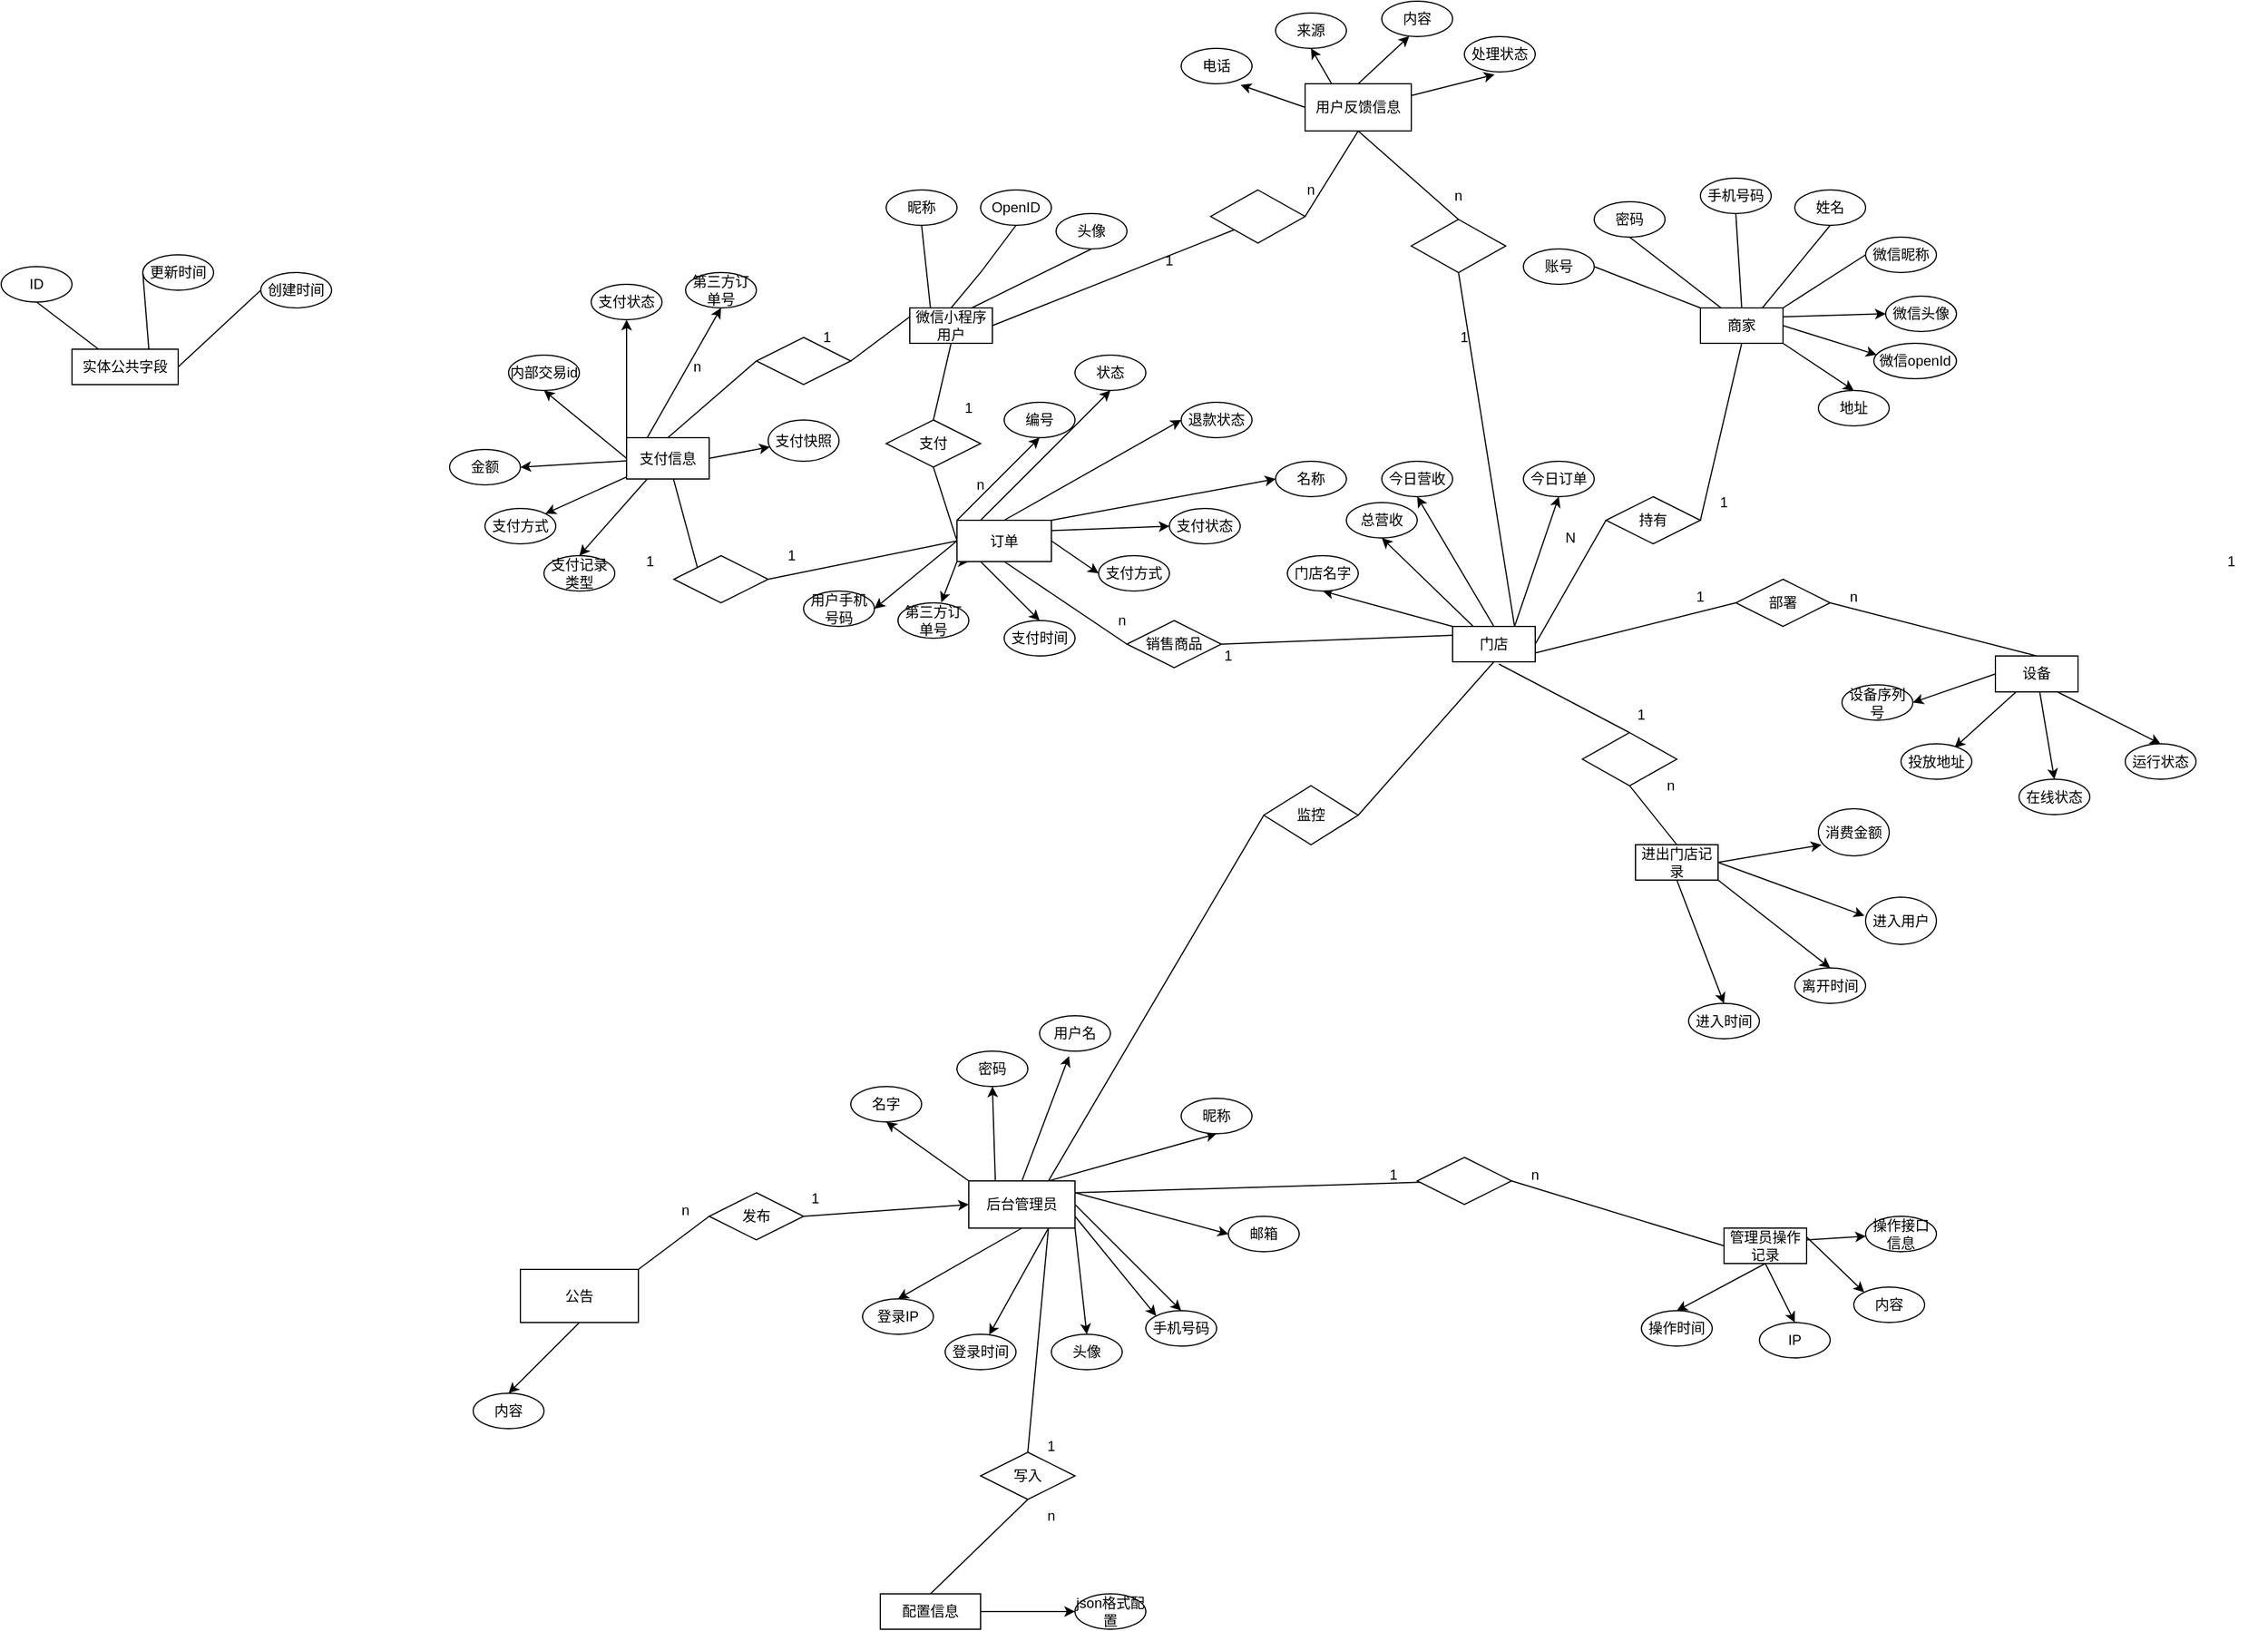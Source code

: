 <mxfile version="20.8.16" type="github">
  <diagram name="第 1 页" id="A3p9L7lCMfjLEqMclQ3G">
    <mxGraphModel dx="2670" dy="1988" grid="1" gridSize="10" guides="1" tooltips="1" connect="1" arrows="1" fold="1" page="1" pageScale="1" pageWidth="827" pageHeight="1169" math="0" shadow="0">
      <root>
        <mxCell id="0" />
        <mxCell id="1" parent="0" />
        <mxCell id="B8yuCN5iTN1aVtVMiVQH-1" value="微信小程序用户" style="rounded=0;whiteSpace=wrap;html=1;" parent="1" vertex="1">
          <mxGeometry y="130" width="70" height="30" as="geometry" />
        </mxCell>
        <mxCell id="B8yuCN5iTN1aVtVMiVQH-80" style="edgeStyle=none;rounded=0;orthogonalLoop=1;jettySize=auto;html=1;exitX=1;exitY=0.25;exitDx=0;exitDy=0;entryX=0;entryY=0.5;entryDx=0;entryDy=0;" parent="1" source="B8yuCN5iTN1aVtVMiVQH-3" target="B8yuCN5iTN1aVtVMiVQH-75" edge="1">
          <mxGeometry relative="1" as="geometry" />
        </mxCell>
        <mxCell id="B8yuCN5iTN1aVtVMiVQH-81" style="edgeStyle=none;rounded=0;orthogonalLoop=1;jettySize=auto;html=1;exitX=1;exitY=0.5;exitDx=0;exitDy=0;entryX=0.033;entryY=0.323;entryDx=0;entryDy=0;entryPerimeter=0;" parent="1" source="B8yuCN5iTN1aVtVMiVQH-3" target="B8yuCN5iTN1aVtVMiVQH-76" edge="1">
          <mxGeometry relative="1" as="geometry" />
        </mxCell>
        <mxCell id="B8yuCN5iTN1aVtVMiVQH-82" style="edgeStyle=none;rounded=0;orthogonalLoop=1;jettySize=auto;html=1;exitX=1;exitY=1;exitDx=0;exitDy=0;entryX=0.5;entryY=0;entryDx=0;entryDy=0;" parent="1" source="B8yuCN5iTN1aVtVMiVQH-3" target="B8yuCN5iTN1aVtVMiVQH-77" edge="1">
          <mxGeometry relative="1" as="geometry" />
        </mxCell>
        <mxCell id="B8yuCN5iTN1aVtVMiVQH-3" value="商家" style="rounded=0;whiteSpace=wrap;html=1;" parent="1" vertex="1">
          <mxGeometry x="670" y="130" width="70" height="30" as="geometry" />
        </mxCell>
        <mxCell id="B8yuCN5iTN1aVtVMiVQH-83" style="edgeStyle=none;rounded=0;orthogonalLoop=1;jettySize=auto;html=1;exitX=0;exitY=0;exitDx=0;exitDy=0;entryX=0.5;entryY=1;entryDx=0;entryDy=0;" parent="1" source="B8yuCN5iTN1aVtVMiVQH-4" target="B8yuCN5iTN1aVtVMiVQH-84" edge="1">
          <mxGeometry relative="1" as="geometry">
            <mxPoint x="370" y="370" as="targetPoint" />
          </mxGeometry>
        </mxCell>
        <mxCell id="B8yuCN5iTN1aVtVMiVQH-85" style="edgeStyle=none;rounded=0;orthogonalLoop=1;jettySize=auto;html=1;exitX=0.25;exitY=0;exitDx=0;exitDy=0;entryX=0.5;entryY=1;entryDx=0;entryDy=0;" parent="1" source="B8yuCN5iTN1aVtVMiVQH-4" target="B8yuCN5iTN1aVtVMiVQH-86" edge="1">
          <mxGeometry relative="1" as="geometry">
            <mxPoint x="430" y="340" as="targetPoint" />
          </mxGeometry>
        </mxCell>
        <mxCell id="B8yuCN5iTN1aVtVMiVQH-88" style="edgeStyle=none;rounded=0;orthogonalLoop=1;jettySize=auto;html=1;exitX=0.5;exitY=0;exitDx=0;exitDy=0;entryX=0.5;entryY=1;entryDx=0;entryDy=0;" parent="1" source="B8yuCN5iTN1aVtVMiVQH-4" target="B8yuCN5iTN1aVtVMiVQH-87" edge="1">
          <mxGeometry relative="1" as="geometry" />
        </mxCell>
        <mxCell id="B8yuCN5iTN1aVtVMiVQH-90" style="edgeStyle=none;rounded=0;orthogonalLoop=1;jettySize=auto;html=1;exitX=0.75;exitY=0;exitDx=0;exitDy=0;entryX=0.5;entryY=1;entryDx=0;entryDy=0;" parent="1" source="B8yuCN5iTN1aVtVMiVQH-4" target="B8yuCN5iTN1aVtVMiVQH-89" edge="1">
          <mxGeometry relative="1" as="geometry" />
        </mxCell>
        <mxCell id="B8yuCN5iTN1aVtVMiVQH-4" value="门店" style="rounded=0;whiteSpace=wrap;html=1;" parent="1" vertex="1">
          <mxGeometry x="460" y="400" width="70" height="30" as="geometry" />
        </mxCell>
        <mxCell id="B8yuCN5iTN1aVtVMiVQH-7" value="持有" style="rhombus;whiteSpace=wrap;html=1;" parent="1" vertex="1">
          <mxGeometry x="590" y="290" width="80" height="40" as="geometry" />
        </mxCell>
        <mxCell id="B8yuCN5iTN1aVtVMiVQH-20" value="" style="endArrow=none;html=1;rounded=0;entryX=0.5;entryY=1;entryDx=0;entryDy=0;exitX=1;exitY=0.5;exitDx=0;exitDy=0;" parent="1" source="B8yuCN5iTN1aVtVMiVQH-7" target="B8yuCN5iTN1aVtVMiVQH-3" edge="1">
          <mxGeometry width="50" height="50" relative="1" as="geometry">
            <mxPoint x="380" y="230" as="sourcePoint" />
            <mxPoint x="430" y="180" as="targetPoint" />
          </mxGeometry>
        </mxCell>
        <mxCell id="B8yuCN5iTN1aVtVMiVQH-21" value="" style="endArrow=none;html=1;rounded=0;entryX=0;entryY=0.5;entryDx=0;entryDy=0;exitX=1;exitY=0.5;exitDx=0;exitDy=0;" parent="1" source="B8yuCN5iTN1aVtVMiVQH-4" target="B8yuCN5iTN1aVtVMiVQH-7" edge="1">
          <mxGeometry width="50" height="50" relative="1" as="geometry">
            <mxPoint x="380" y="440" as="sourcePoint" />
            <mxPoint x="430" y="390" as="targetPoint" />
          </mxGeometry>
        </mxCell>
        <mxCell id="B8yuCN5iTN1aVtVMiVQH-22" value="1" style="text;html=1;strokeColor=none;fillColor=none;align=center;verticalAlign=middle;whiteSpace=wrap;rounded=0;" parent="1" vertex="1">
          <mxGeometry x="670" y="280" width="40" height="30" as="geometry" />
        </mxCell>
        <mxCell id="B8yuCN5iTN1aVtVMiVQH-23" value="N" style="text;html=1;strokeColor=none;fillColor=none;align=center;verticalAlign=middle;whiteSpace=wrap;rounded=0;" parent="1" vertex="1">
          <mxGeometry x="530" y="310" width="60" height="30" as="geometry" />
        </mxCell>
        <mxCell id="B8yuCN5iTN1aVtVMiVQH-257" style="edgeStyle=none;rounded=0;orthogonalLoop=1;jettySize=auto;html=1;exitX=0;exitY=0.5;exitDx=0;exitDy=0;entryX=1;entryY=0.5;entryDx=0;entryDy=0;" parent="1" source="B8yuCN5iTN1aVtVMiVQH-25" target="B8yuCN5iTN1aVtVMiVQH-254" edge="1">
          <mxGeometry relative="1" as="geometry" />
        </mxCell>
        <mxCell id="B8yuCN5iTN1aVtVMiVQH-258" style="edgeStyle=none;rounded=0;orthogonalLoop=1;jettySize=auto;html=1;exitX=0.25;exitY=1;exitDx=0;exitDy=0;entryX=0.756;entryY=0.111;entryDx=0;entryDy=0;entryPerimeter=0;" parent="1" source="B8yuCN5iTN1aVtVMiVQH-25" target="B8yuCN5iTN1aVtVMiVQH-255" edge="1">
          <mxGeometry relative="1" as="geometry" />
        </mxCell>
        <mxCell id="B8yuCN5iTN1aVtVMiVQH-259" style="edgeStyle=none;rounded=0;orthogonalLoop=1;jettySize=auto;html=1;entryX=0.5;entryY=0;entryDx=0;entryDy=0;" parent="1" source="B8yuCN5iTN1aVtVMiVQH-25" target="B8yuCN5iTN1aVtVMiVQH-256" edge="1">
          <mxGeometry relative="1" as="geometry" />
        </mxCell>
        <mxCell id="VAMhr6aVbt7RXQ_tJz3F-4" style="edgeStyle=none;rounded=0;orthogonalLoop=1;jettySize=auto;html=1;exitX=0.75;exitY=1;exitDx=0;exitDy=0;entryX=0.5;entryY=0;entryDx=0;entryDy=0;" edge="1" parent="1" source="B8yuCN5iTN1aVtVMiVQH-25" target="VAMhr6aVbt7RXQ_tJz3F-3">
          <mxGeometry relative="1" as="geometry" />
        </mxCell>
        <mxCell id="B8yuCN5iTN1aVtVMiVQH-25" value="设备" style="rounded=0;whiteSpace=wrap;html=1;" parent="1" vertex="1">
          <mxGeometry x="920" y="425" width="70" height="30.5" as="geometry" />
        </mxCell>
        <mxCell id="B8yuCN5iTN1aVtVMiVQH-27" value="部署" style="rhombus;whiteSpace=wrap;html=1;" parent="1" vertex="1">
          <mxGeometry x="700" y="360" width="80" height="40" as="geometry" />
        </mxCell>
        <mxCell id="B8yuCN5iTN1aVtVMiVQH-30" value="1" style="text;html=1;strokeColor=none;fillColor=none;align=center;verticalAlign=middle;whiteSpace=wrap;rounded=0;" parent="1" vertex="1">
          <mxGeometry x="1090" y="330" width="60" height="30" as="geometry" />
        </mxCell>
        <mxCell id="B8yuCN5iTN1aVtVMiVQH-32" value="ID" style="ellipse;whiteSpace=wrap;html=1;" parent="1" vertex="1">
          <mxGeometry x="-770" y="95" width="60" height="30" as="geometry" />
        </mxCell>
        <mxCell id="B8yuCN5iTN1aVtVMiVQH-33" style="edgeStyle=none;rounded=0;orthogonalLoop=1;jettySize=auto;html=1;entryX=0.5;entryY=1;entryDx=0;entryDy=0;" parent="1" source="B8yuCN5iTN1aVtVMiVQH-32" target="B8yuCN5iTN1aVtVMiVQH-32" edge="1">
          <mxGeometry relative="1" as="geometry" />
        </mxCell>
        <mxCell id="B8yuCN5iTN1aVtVMiVQH-34" value="" style="endArrow=none;html=1;rounded=0;exitX=0.5;exitY=1;exitDx=0;exitDy=0;entryX=0.25;entryY=0;entryDx=0;entryDy=0;" parent="1" source="B8yuCN5iTN1aVtVMiVQH-32" target="B8yuCN5iTN1aVtVMiVQH-78" edge="1">
          <mxGeometry width="50" height="50" relative="1" as="geometry">
            <mxPoint x="-20" y="185" as="sourcePoint" />
            <mxPoint x="30" y="135" as="targetPoint" />
          </mxGeometry>
        </mxCell>
        <mxCell id="B8yuCN5iTN1aVtVMiVQH-35" value="昵称" style="ellipse;whiteSpace=wrap;html=1;" parent="1" vertex="1">
          <mxGeometry x="-20" y="30" width="60" height="30" as="geometry" />
        </mxCell>
        <mxCell id="B8yuCN5iTN1aVtVMiVQH-36" value="" style="endArrow=none;html=1;rounded=0;exitX=0.25;exitY=0;exitDx=0;exitDy=0;" parent="1" source="B8yuCN5iTN1aVtVMiVQH-1" edge="1">
          <mxGeometry width="50" height="50" relative="1" as="geometry">
            <mxPoint x="-40" y="110" as="sourcePoint" />
            <mxPoint x="10" y="60" as="targetPoint" />
          </mxGeometry>
        </mxCell>
        <mxCell id="B8yuCN5iTN1aVtVMiVQH-37" value="OpenID" style="ellipse;whiteSpace=wrap;html=1;" parent="1" vertex="1">
          <mxGeometry x="60" y="30" width="60" height="30" as="geometry" />
        </mxCell>
        <mxCell id="B8yuCN5iTN1aVtVMiVQH-39" value="" style="endArrow=none;html=1;rounded=0;exitX=0.5;exitY=0;exitDx=0;exitDy=0;entryX=0.5;entryY=1;entryDx=0;entryDy=0;" parent="1" source="B8yuCN5iTN1aVtVMiVQH-1" target="B8yuCN5iTN1aVtVMiVQH-37" edge="1">
          <mxGeometry width="50" height="50" relative="1" as="geometry">
            <mxPoint x="37.5" y="150" as="sourcePoint" />
            <mxPoint x="30" y="80" as="targetPoint" />
            <Array as="points">
              <mxPoint x="60" y="100" />
            </Array>
          </mxGeometry>
        </mxCell>
        <mxCell id="B8yuCN5iTN1aVtVMiVQH-41" value="头像" style="ellipse;whiteSpace=wrap;html=1;" parent="1" vertex="1">
          <mxGeometry x="124" y="50" width="60" height="30" as="geometry" />
        </mxCell>
        <mxCell id="B8yuCN5iTN1aVtVMiVQH-42" value="" style="endArrow=none;html=1;rounded=0;exitX=0.75;exitY=0;exitDx=0;exitDy=0;entryX=0.5;entryY=1;entryDx=0;entryDy=0;" parent="1" source="B8yuCN5iTN1aVtVMiVQH-1" target="B8yuCN5iTN1aVtVMiVQH-41" edge="1">
          <mxGeometry width="50" height="50" relative="1" as="geometry">
            <mxPoint x="220" y="130" as="sourcePoint" />
            <mxPoint x="270" y="80" as="targetPoint" />
          </mxGeometry>
        </mxCell>
        <mxCell id="B8yuCN5iTN1aVtVMiVQH-45" value="创建时间" style="ellipse;whiteSpace=wrap;html=1;" parent="1" vertex="1">
          <mxGeometry x="-550" y="100" width="60" height="30" as="geometry" />
        </mxCell>
        <mxCell id="B8yuCN5iTN1aVtVMiVQH-46" value="" style="endArrow=none;html=1;rounded=0;exitX=1;exitY=0.5;exitDx=0;exitDy=0;entryX=0;entryY=0.5;entryDx=0;entryDy=0;" parent="1" source="B8yuCN5iTN1aVtVMiVQH-78" target="B8yuCN5iTN1aVtVMiVQH-45" edge="1">
          <mxGeometry width="50" height="50" relative="1" as="geometry">
            <mxPoint x="250" y="70" as="sourcePoint" />
            <mxPoint x="300" y="20" as="targetPoint" />
          </mxGeometry>
        </mxCell>
        <mxCell id="B8yuCN5iTN1aVtVMiVQH-48" value="更新时间" style="ellipse;whiteSpace=wrap;html=1;" parent="1" vertex="1">
          <mxGeometry x="-650" y="85" width="60" height="30" as="geometry" />
        </mxCell>
        <mxCell id="B8yuCN5iTN1aVtVMiVQH-49" value="" style="endArrow=none;html=1;rounded=0;exitX=0;exitY=0.5;exitDx=0;exitDy=0;entryX=0.75;entryY=1;entryDx=0;entryDy=0;" parent="1" source="B8yuCN5iTN1aVtVMiVQH-48" target="B8yuCN5iTN1aVtVMiVQH-78" edge="1">
          <mxGeometry width="50" height="50" relative="1" as="geometry">
            <mxPoint x="-230" y="215" as="sourcePoint" />
            <mxPoint x="-180" y="165" as="targetPoint" />
          </mxGeometry>
        </mxCell>
        <mxCell id="B8yuCN5iTN1aVtVMiVQH-61" value="账号" style="ellipse;whiteSpace=wrap;html=1;" parent="1" vertex="1">
          <mxGeometry x="520" y="80" width="60" height="30" as="geometry" />
        </mxCell>
        <mxCell id="B8yuCN5iTN1aVtVMiVQH-63" value="" style="endArrow=none;html=1;rounded=0;exitX=1;exitY=0.5;exitDx=0;exitDy=0;entryX=0;entryY=0;entryDx=0;entryDy=0;" parent="1" source="B8yuCN5iTN1aVtVMiVQH-61" target="B8yuCN5iTN1aVtVMiVQH-3" edge="1">
          <mxGeometry width="50" height="50" relative="1" as="geometry">
            <mxPoint x="600" y="100" as="sourcePoint" />
            <mxPoint x="650" y="50" as="targetPoint" />
          </mxGeometry>
        </mxCell>
        <mxCell id="B8yuCN5iTN1aVtVMiVQH-64" value="密码" style="ellipse;whiteSpace=wrap;html=1;" parent="1" vertex="1">
          <mxGeometry x="580" y="40" width="60" height="30" as="geometry" />
        </mxCell>
        <mxCell id="B8yuCN5iTN1aVtVMiVQH-65" value="" style="endArrow=none;html=1;rounded=0;entryX=0.25;entryY=0;entryDx=0;entryDy=0;exitX=0.5;exitY=1;exitDx=0;exitDy=0;" parent="1" source="B8yuCN5iTN1aVtVMiVQH-64" target="B8yuCN5iTN1aVtVMiVQH-3" edge="1">
          <mxGeometry width="50" height="50" relative="1" as="geometry">
            <mxPoint x="630" y="80" as="sourcePoint" />
            <mxPoint x="680" y="20" as="targetPoint" />
          </mxGeometry>
        </mxCell>
        <mxCell id="B8yuCN5iTN1aVtVMiVQH-70" value="手机号码" style="ellipse;whiteSpace=wrap;html=1;" parent="1" vertex="1">
          <mxGeometry x="670" y="20" width="60" height="30" as="geometry" />
        </mxCell>
        <mxCell id="B8yuCN5iTN1aVtVMiVQH-71" value="" style="endArrow=none;html=1;rounded=0;exitX=0.5;exitY=0;exitDx=0;exitDy=0;entryX=0.5;entryY=1;entryDx=0;entryDy=0;" parent="1" source="B8yuCN5iTN1aVtVMiVQH-3" target="B8yuCN5iTN1aVtVMiVQH-70" edge="1">
          <mxGeometry width="50" height="50" relative="1" as="geometry">
            <mxPoint x="650" y="100" as="sourcePoint" />
            <mxPoint x="680" y="60" as="targetPoint" />
          </mxGeometry>
        </mxCell>
        <mxCell id="B8yuCN5iTN1aVtVMiVQH-72" value="姓名" style="ellipse;whiteSpace=wrap;html=1;" parent="1" vertex="1">
          <mxGeometry x="750" y="30" width="60" height="30" as="geometry" />
        </mxCell>
        <mxCell id="B8yuCN5iTN1aVtVMiVQH-73" value="" style="endArrow=none;html=1;rounded=0;exitX=0.75;exitY=0;exitDx=0;exitDy=0;entryX=0.5;entryY=1;entryDx=0;entryDy=0;" parent="1" source="B8yuCN5iTN1aVtVMiVQH-3" target="B8yuCN5iTN1aVtVMiVQH-72" edge="1">
          <mxGeometry width="50" height="50" relative="1" as="geometry">
            <mxPoint x="760" y="140" as="sourcePoint" />
            <mxPoint x="810" y="90" as="targetPoint" />
          </mxGeometry>
        </mxCell>
        <mxCell id="B8yuCN5iTN1aVtVMiVQH-74" value="微信昵称" style="ellipse;whiteSpace=wrap;html=1;" parent="1" vertex="1">
          <mxGeometry x="810" y="70" width="60" height="30" as="geometry" />
        </mxCell>
        <mxCell id="B8yuCN5iTN1aVtVMiVQH-75" value="微信头像" style="ellipse;whiteSpace=wrap;html=1;" parent="1" vertex="1">
          <mxGeometry x="827" y="120" width="60" height="30" as="geometry" />
        </mxCell>
        <mxCell id="B8yuCN5iTN1aVtVMiVQH-76" value="微信openId" style="ellipse;whiteSpace=wrap;html=1;" parent="1" vertex="1">
          <mxGeometry x="817" y="160" width="70" height="30" as="geometry" />
        </mxCell>
        <mxCell id="B8yuCN5iTN1aVtVMiVQH-77" value="地址" style="ellipse;whiteSpace=wrap;html=1;" parent="1" vertex="1">
          <mxGeometry x="770" y="200" width="60" height="30" as="geometry" />
        </mxCell>
        <mxCell id="B8yuCN5iTN1aVtVMiVQH-78" value="实体公共字段" style="rounded=0;whiteSpace=wrap;html=1;" parent="1" vertex="1">
          <mxGeometry x="-710" y="165" width="90" height="30" as="geometry" />
        </mxCell>
        <mxCell id="B8yuCN5iTN1aVtVMiVQH-79" value="" style="endArrow=none;html=1;rounded=0;exitX=1;exitY=0;exitDx=0;exitDy=0;entryX=0;entryY=0.5;entryDx=0;entryDy=0;" parent="1" source="B8yuCN5iTN1aVtVMiVQH-3" target="B8yuCN5iTN1aVtVMiVQH-74" edge="1">
          <mxGeometry width="50" height="50" relative="1" as="geometry">
            <mxPoint x="760" y="160" as="sourcePoint" />
            <mxPoint x="810" y="110" as="targetPoint" />
          </mxGeometry>
        </mxCell>
        <mxCell id="B8yuCN5iTN1aVtVMiVQH-84" value="门店名字" style="ellipse;whiteSpace=wrap;html=1;" parent="1" vertex="1">
          <mxGeometry x="320" y="340" width="60" height="30" as="geometry" />
        </mxCell>
        <mxCell id="B8yuCN5iTN1aVtVMiVQH-86" value="总营收" style="ellipse;whiteSpace=wrap;html=1;" parent="1" vertex="1">
          <mxGeometry x="370" y="295" width="60" height="30" as="geometry" />
        </mxCell>
        <mxCell id="B8yuCN5iTN1aVtVMiVQH-87" value="今日营收" style="ellipse;whiteSpace=wrap;html=1;" parent="1" vertex="1">
          <mxGeometry x="400" y="260" width="60" height="30" as="geometry" />
        </mxCell>
        <mxCell id="B8yuCN5iTN1aVtVMiVQH-89" value="今日订单" style="ellipse;whiteSpace=wrap;html=1;" parent="1" vertex="1">
          <mxGeometry x="520" y="260" width="60" height="30" as="geometry" />
        </mxCell>
        <mxCell id="B8yuCN5iTN1aVtVMiVQH-105" style="edgeStyle=none;rounded=0;orthogonalLoop=1;jettySize=auto;html=1;exitX=0.25;exitY=0;exitDx=0;exitDy=0;entryX=0.5;entryY=1;entryDx=0;entryDy=0;" parent="1" source="B8yuCN5iTN1aVtVMiVQH-100" target="B8yuCN5iTN1aVtVMiVQH-104" edge="1">
          <mxGeometry relative="1" as="geometry" />
        </mxCell>
        <mxCell id="B8yuCN5iTN1aVtVMiVQH-106" style="edgeStyle=none;rounded=0;orthogonalLoop=1;jettySize=auto;html=1;exitX=0.5;exitY=0;exitDx=0;exitDy=0;entryX=0.416;entryY=1.141;entryDx=0;entryDy=0;entryPerimeter=0;" parent="1" source="B8yuCN5iTN1aVtVMiVQH-100" target="B8yuCN5iTN1aVtVMiVQH-101" edge="1">
          <mxGeometry relative="1" as="geometry" />
        </mxCell>
        <mxCell id="B8yuCN5iTN1aVtVMiVQH-107" style="edgeStyle=none;rounded=0;orthogonalLoop=1;jettySize=auto;html=1;exitX=0.75;exitY=0;exitDx=0;exitDy=0;entryX=0.5;entryY=1;entryDx=0;entryDy=0;" parent="1" source="B8yuCN5iTN1aVtVMiVQH-100" target="B8yuCN5iTN1aVtVMiVQH-102" edge="1">
          <mxGeometry relative="1" as="geometry" />
        </mxCell>
        <mxCell id="B8yuCN5iTN1aVtVMiVQH-109" style="edgeStyle=none;rounded=0;orthogonalLoop=1;jettySize=auto;html=1;exitX=1;exitY=0.25;exitDx=0;exitDy=0;entryX=0;entryY=0.5;entryDx=0;entryDy=0;" parent="1" source="B8yuCN5iTN1aVtVMiVQH-100" target="B8yuCN5iTN1aVtVMiVQH-108" edge="1">
          <mxGeometry relative="1" as="geometry" />
        </mxCell>
        <mxCell id="B8yuCN5iTN1aVtVMiVQH-115" style="edgeStyle=none;rounded=0;orthogonalLoop=1;jettySize=auto;html=1;exitX=1;exitY=0.5;exitDx=0;exitDy=0;entryX=0.5;entryY=0;entryDx=0;entryDy=0;" parent="1" source="B8yuCN5iTN1aVtVMiVQH-100" target="B8yuCN5iTN1aVtVMiVQH-110" edge="1">
          <mxGeometry relative="1" as="geometry" />
        </mxCell>
        <mxCell id="B8yuCN5iTN1aVtVMiVQH-116" style="edgeStyle=none;rounded=0;orthogonalLoop=1;jettySize=auto;html=1;exitX=1;exitY=0.75;exitDx=0;exitDy=0;entryX=0;entryY=0;entryDx=0;entryDy=0;" parent="1" source="B8yuCN5iTN1aVtVMiVQH-100" target="B8yuCN5iTN1aVtVMiVQH-110" edge="1">
          <mxGeometry relative="1" as="geometry" />
        </mxCell>
        <mxCell id="B8yuCN5iTN1aVtVMiVQH-117" style="edgeStyle=none;rounded=0;orthogonalLoop=1;jettySize=auto;html=1;exitX=1;exitY=1;exitDx=0;exitDy=0;entryX=0.5;entryY=0;entryDx=0;entryDy=0;" parent="1" source="B8yuCN5iTN1aVtVMiVQH-100" target="B8yuCN5iTN1aVtVMiVQH-112" edge="1">
          <mxGeometry relative="1" as="geometry" />
        </mxCell>
        <mxCell id="B8yuCN5iTN1aVtVMiVQH-118" style="edgeStyle=none;rounded=0;orthogonalLoop=1;jettySize=auto;html=1;exitX=0.75;exitY=1;exitDx=0;exitDy=0;entryX=0.621;entryY=0.014;entryDx=0;entryDy=0;entryPerimeter=0;" parent="1" source="B8yuCN5iTN1aVtVMiVQH-100" target="B8yuCN5iTN1aVtVMiVQH-113" edge="1">
          <mxGeometry relative="1" as="geometry" />
        </mxCell>
        <mxCell id="B8yuCN5iTN1aVtVMiVQH-119" style="edgeStyle=none;rounded=0;orthogonalLoop=1;jettySize=auto;html=1;exitX=0.5;exitY=1;exitDx=0;exitDy=0;entryX=0.5;entryY=0;entryDx=0;entryDy=0;" parent="1" source="B8yuCN5iTN1aVtVMiVQH-100" target="B8yuCN5iTN1aVtVMiVQH-114" edge="1">
          <mxGeometry relative="1" as="geometry" />
        </mxCell>
        <mxCell id="B8yuCN5iTN1aVtVMiVQH-122" style="edgeStyle=none;rounded=0;orthogonalLoop=1;jettySize=auto;html=1;exitX=0;exitY=0;exitDx=0;exitDy=0;entryX=0.5;entryY=1;entryDx=0;entryDy=0;" parent="1" source="B8yuCN5iTN1aVtVMiVQH-100" target="B8yuCN5iTN1aVtVMiVQH-121" edge="1">
          <mxGeometry relative="1" as="geometry" />
        </mxCell>
        <mxCell id="B8yuCN5iTN1aVtVMiVQH-100" value="后台管理员" style="rounded=0;whiteSpace=wrap;html=1;" parent="1" vertex="1">
          <mxGeometry x="50" y="870" width="90" height="40" as="geometry" />
        </mxCell>
        <mxCell id="B8yuCN5iTN1aVtVMiVQH-101" value="用户名" style="ellipse;whiteSpace=wrap;html=1;" parent="1" vertex="1">
          <mxGeometry x="110" y="730" width="60" height="30" as="geometry" />
        </mxCell>
        <mxCell id="B8yuCN5iTN1aVtVMiVQH-102" value="昵称" style="ellipse;whiteSpace=wrap;html=1;" parent="1" vertex="1">
          <mxGeometry x="230" y="800" width="60" height="30" as="geometry" />
        </mxCell>
        <mxCell id="B8yuCN5iTN1aVtVMiVQH-104" value="密码" style="ellipse;whiteSpace=wrap;html=1;" parent="1" vertex="1">
          <mxGeometry x="40" y="760" width="60" height="30" as="geometry" />
        </mxCell>
        <mxCell id="B8yuCN5iTN1aVtVMiVQH-108" value="邮箱" style="ellipse;whiteSpace=wrap;html=1;" parent="1" vertex="1">
          <mxGeometry x="270" y="900" width="60" height="30" as="geometry" />
        </mxCell>
        <mxCell id="B8yuCN5iTN1aVtVMiVQH-110" value="手机号码" style="ellipse;whiteSpace=wrap;html=1;" parent="1" vertex="1">
          <mxGeometry x="200" y="980" width="60" height="30" as="geometry" />
        </mxCell>
        <mxCell id="B8yuCN5iTN1aVtVMiVQH-112" value="头像" style="ellipse;whiteSpace=wrap;html=1;" parent="1" vertex="1">
          <mxGeometry x="120" y="1000" width="60" height="30" as="geometry" />
        </mxCell>
        <mxCell id="B8yuCN5iTN1aVtVMiVQH-113" value="登录时间" style="ellipse;whiteSpace=wrap;html=1;" parent="1" vertex="1">
          <mxGeometry x="30" y="1000" width="60" height="30" as="geometry" />
        </mxCell>
        <mxCell id="B8yuCN5iTN1aVtVMiVQH-114" value="登录IP" style="ellipse;whiteSpace=wrap;html=1;" parent="1" vertex="1">
          <mxGeometry x="-40" y="970" width="60" height="30" as="geometry" />
        </mxCell>
        <mxCell id="B8yuCN5iTN1aVtVMiVQH-121" value="名字" style="ellipse;whiteSpace=wrap;html=1;" parent="1" vertex="1">
          <mxGeometry x="-50" y="790" width="60" height="30" as="geometry" />
        </mxCell>
        <mxCell id="B8yuCN5iTN1aVtVMiVQH-148" style="edgeStyle=none;rounded=0;orthogonalLoop=1;jettySize=auto;html=1;exitX=0;exitY=0;exitDx=0;exitDy=0;entryX=0.5;entryY=1;entryDx=0;entryDy=0;" parent="1" source="B8yuCN5iTN1aVtVMiVQH-123" target="B8yuCN5iTN1aVtVMiVQH-139" edge="1">
          <mxGeometry relative="1" as="geometry" />
        </mxCell>
        <mxCell id="B8yuCN5iTN1aVtVMiVQH-149" style="edgeStyle=none;rounded=0;orthogonalLoop=1;jettySize=auto;html=1;exitX=0.25;exitY=0;exitDx=0;exitDy=0;entryX=0.5;entryY=1;entryDx=0;entryDy=0;" parent="1" source="B8yuCN5iTN1aVtVMiVQH-123" target="B8yuCN5iTN1aVtVMiVQH-140" edge="1">
          <mxGeometry relative="1" as="geometry" />
        </mxCell>
        <mxCell id="B8yuCN5iTN1aVtVMiVQH-150" style="edgeStyle=none;rounded=0;orthogonalLoop=1;jettySize=auto;html=1;exitX=0.5;exitY=0;exitDx=0;exitDy=0;entryX=0;entryY=0.5;entryDx=0;entryDy=0;" parent="1" source="B8yuCN5iTN1aVtVMiVQH-123" target="B8yuCN5iTN1aVtVMiVQH-141" edge="1">
          <mxGeometry relative="1" as="geometry" />
        </mxCell>
        <mxCell id="B8yuCN5iTN1aVtVMiVQH-151" style="edgeStyle=none;rounded=0;orthogonalLoop=1;jettySize=auto;html=1;exitX=1;exitY=0;exitDx=0;exitDy=0;entryX=0;entryY=0.5;entryDx=0;entryDy=0;" parent="1" source="B8yuCN5iTN1aVtVMiVQH-123" target="B8yuCN5iTN1aVtVMiVQH-142" edge="1">
          <mxGeometry relative="1" as="geometry" />
        </mxCell>
        <mxCell id="B8yuCN5iTN1aVtVMiVQH-152" style="edgeStyle=none;rounded=0;orthogonalLoop=1;jettySize=auto;html=1;exitX=1;exitY=0.25;exitDx=0;exitDy=0;entryX=0;entryY=0.5;entryDx=0;entryDy=0;" parent="1" source="B8yuCN5iTN1aVtVMiVQH-123" target="B8yuCN5iTN1aVtVMiVQH-143" edge="1">
          <mxGeometry relative="1" as="geometry" />
        </mxCell>
        <mxCell id="B8yuCN5iTN1aVtVMiVQH-153" style="edgeStyle=none;rounded=0;orthogonalLoop=1;jettySize=auto;html=1;exitX=1;exitY=0.5;exitDx=0;exitDy=0;entryX=0;entryY=0.5;entryDx=0;entryDy=0;" parent="1" source="B8yuCN5iTN1aVtVMiVQH-123" target="B8yuCN5iTN1aVtVMiVQH-144" edge="1">
          <mxGeometry relative="1" as="geometry" />
        </mxCell>
        <mxCell id="B8yuCN5iTN1aVtVMiVQH-154" style="edgeStyle=none;rounded=0;orthogonalLoop=1;jettySize=auto;html=1;exitX=0.25;exitY=1;exitDx=0;exitDy=0;entryX=0.5;entryY=0;entryDx=0;entryDy=0;" parent="1" source="B8yuCN5iTN1aVtVMiVQH-123" target="B8yuCN5iTN1aVtVMiVQH-145" edge="1">
          <mxGeometry relative="1" as="geometry" />
        </mxCell>
        <mxCell id="B8yuCN5iTN1aVtVMiVQH-155" style="edgeStyle=none;rounded=0;orthogonalLoop=1;jettySize=auto;html=1;exitX=0;exitY=1;exitDx=0;exitDy=0;" parent="1" source="B8yuCN5iTN1aVtVMiVQH-123" edge="1">
          <mxGeometry relative="1" as="geometry">
            <mxPoint x="49.897" y="345" as="targetPoint" />
          </mxGeometry>
        </mxCell>
        <mxCell id="B8yuCN5iTN1aVtVMiVQH-156" style="edgeStyle=none;rounded=0;orthogonalLoop=1;jettySize=auto;html=1;exitX=0;exitY=0.5;exitDx=0;exitDy=0;entryX=1;entryY=0.5;entryDx=0;entryDy=0;" parent="1" source="B8yuCN5iTN1aVtVMiVQH-123" target="B8yuCN5iTN1aVtVMiVQH-147" edge="1">
          <mxGeometry relative="1" as="geometry" />
        </mxCell>
        <mxCell id="B8yuCN5iTN1aVtVMiVQH-157" style="edgeStyle=none;rounded=0;orthogonalLoop=1;jettySize=auto;html=1;exitX=0;exitY=1;exitDx=0;exitDy=0;entryX=0.612;entryY=-0.013;entryDx=0;entryDy=0;entryPerimeter=0;" parent="1" source="B8yuCN5iTN1aVtVMiVQH-123" target="B8yuCN5iTN1aVtVMiVQH-146" edge="1">
          <mxGeometry relative="1" as="geometry" />
        </mxCell>
        <mxCell id="B8yuCN5iTN1aVtVMiVQH-123" value="订单" style="rounded=0;whiteSpace=wrap;html=1;" parent="1" vertex="1">
          <mxGeometry x="40" y="310" width="80" height="35" as="geometry" />
        </mxCell>
        <mxCell id="B8yuCN5iTN1aVtVMiVQH-124" value="支付" style="rhombus;whiteSpace=wrap;html=1;" parent="1" vertex="1">
          <mxGeometry x="-20" y="225" width="80" height="40" as="geometry" />
        </mxCell>
        <mxCell id="B8yuCN5iTN1aVtVMiVQH-125" value="" style="endArrow=none;html=1;rounded=0;entryX=0.5;entryY=1;entryDx=0;entryDy=0;exitX=0.5;exitY=0;exitDx=0;exitDy=0;" parent="1" source="B8yuCN5iTN1aVtVMiVQH-124" target="B8yuCN5iTN1aVtVMiVQH-1" edge="1">
          <mxGeometry width="50" height="50" relative="1" as="geometry">
            <mxPoint x="-20" y="220" as="sourcePoint" />
            <mxPoint x="30" y="170" as="targetPoint" />
          </mxGeometry>
        </mxCell>
        <mxCell id="B8yuCN5iTN1aVtVMiVQH-126" value="" style="endArrow=none;html=1;rounded=0;exitX=0.5;exitY=1;exitDx=0;exitDy=0;entryX=0;entryY=0.5;entryDx=0;entryDy=0;" parent="1" source="B8yuCN5iTN1aVtVMiVQH-124" target="B8yuCN5iTN1aVtVMiVQH-123" edge="1">
          <mxGeometry width="50" height="50" relative="1" as="geometry">
            <mxPoint x="140" y="280" as="sourcePoint" />
            <mxPoint x="190" y="230" as="targetPoint" />
          </mxGeometry>
        </mxCell>
        <mxCell id="B8yuCN5iTN1aVtVMiVQH-127" value="1" style="text;html=1;strokeColor=none;fillColor=none;align=center;verticalAlign=middle;whiteSpace=wrap;rounded=0;" parent="1" vertex="1">
          <mxGeometry x="20" y="200" width="60" height="30" as="geometry" />
        </mxCell>
        <mxCell id="B8yuCN5iTN1aVtVMiVQH-128" value="n" style="text;html=1;strokeColor=none;fillColor=none;align=center;verticalAlign=middle;whiteSpace=wrap;rounded=0;" parent="1" vertex="1">
          <mxGeometry x="30" y="265" width="60" height="30" as="geometry" />
        </mxCell>
        <mxCell id="B8yuCN5iTN1aVtVMiVQH-134" value="销售商品" style="rhombus;whiteSpace=wrap;html=1;" parent="1" vertex="1">
          <mxGeometry x="184" y="395" width="80" height="40" as="geometry" />
        </mxCell>
        <mxCell id="B8yuCN5iTN1aVtVMiVQH-135" value="" style="endArrow=none;html=1;rounded=0;entryX=0.5;entryY=1;entryDx=0;entryDy=0;exitX=0;exitY=0.5;exitDx=0;exitDy=0;" parent="1" source="B8yuCN5iTN1aVtVMiVQH-134" target="B8yuCN5iTN1aVtVMiVQH-123" edge="1">
          <mxGeometry width="50" height="50" relative="1" as="geometry">
            <mxPoint x="390" y="330" as="sourcePoint" />
            <mxPoint x="440" y="280" as="targetPoint" />
          </mxGeometry>
        </mxCell>
        <mxCell id="B8yuCN5iTN1aVtVMiVQH-136" value="" style="endArrow=none;html=1;rounded=0;entryX=1;entryY=0.5;entryDx=0;entryDy=0;exitX=0;exitY=0.25;exitDx=0;exitDy=0;" parent="1" source="B8yuCN5iTN1aVtVMiVQH-4" target="B8yuCN5iTN1aVtVMiVQH-134" edge="1">
          <mxGeometry width="50" height="50" relative="1" as="geometry">
            <mxPoint x="194" y="425" as="sourcePoint" />
            <mxPoint x="100.0" y="355" as="targetPoint" />
          </mxGeometry>
        </mxCell>
        <mxCell id="B8yuCN5iTN1aVtVMiVQH-137" value="1" style="text;html=1;strokeColor=none;fillColor=none;align=center;verticalAlign=middle;whiteSpace=wrap;rounded=0;" parent="1" vertex="1">
          <mxGeometry x="240" y="410" width="60" height="30" as="geometry" />
        </mxCell>
        <mxCell id="B8yuCN5iTN1aVtVMiVQH-138" value="n" style="text;html=1;strokeColor=none;fillColor=none;align=center;verticalAlign=middle;whiteSpace=wrap;rounded=0;" parent="1" vertex="1">
          <mxGeometry x="150" y="380" width="60" height="30" as="geometry" />
        </mxCell>
        <mxCell id="B8yuCN5iTN1aVtVMiVQH-139" value="编号" style="ellipse;whiteSpace=wrap;html=1;" parent="1" vertex="1">
          <mxGeometry x="80" y="210" width="60" height="30" as="geometry" />
        </mxCell>
        <mxCell id="B8yuCN5iTN1aVtVMiVQH-140" value="状态" style="ellipse;whiteSpace=wrap;html=1;" parent="1" vertex="1">
          <mxGeometry x="140" y="170" width="60" height="30" as="geometry" />
        </mxCell>
        <mxCell id="B8yuCN5iTN1aVtVMiVQH-141" value="退款状态" style="ellipse;whiteSpace=wrap;html=1;" parent="1" vertex="1">
          <mxGeometry x="230" y="210" width="60" height="30" as="geometry" />
        </mxCell>
        <mxCell id="B8yuCN5iTN1aVtVMiVQH-142" value="名称" style="ellipse;whiteSpace=wrap;html=1;" parent="1" vertex="1">
          <mxGeometry x="310" y="260" width="60" height="30" as="geometry" />
        </mxCell>
        <mxCell id="B8yuCN5iTN1aVtVMiVQH-143" value="支付状态" style="ellipse;whiteSpace=wrap;html=1;" parent="1" vertex="1">
          <mxGeometry x="220" y="300" width="60" height="30" as="geometry" />
        </mxCell>
        <mxCell id="B8yuCN5iTN1aVtVMiVQH-144" value="支付方式" style="ellipse;whiteSpace=wrap;html=1;" parent="1" vertex="1">
          <mxGeometry x="160" y="340" width="60" height="30" as="geometry" />
        </mxCell>
        <mxCell id="B8yuCN5iTN1aVtVMiVQH-145" value="支付时间" style="ellipse;whiteSpace=wrap;html=1;" parent="1" vertex="1">
          <mxGeometry x="80" y="395" width="60" height="30" as="geometry" />
        </mxCell>
        <mxCell id="B8yuCN5iTN1aVtVMiVQH-146" value="第三方订单号" style="ellipse;whiteSpace=wrap;html=1;" parent="1" vertex="1">
          <mxGeometry x="-10" y="380" width="60" height="30" as="geometry" />
        </mxCell>
        <mxCell id="B8yuCN5iTN1aVtVMiVQH-147" value="用户手机号码" style="ellipse;whiteSpace=wrap;html=1;" parent="1" vertex="1">
          <mxGeometry x="-90" y="370" width="60" height="30" as="geometry" />
        </mxCell>
        <mxCell id="B8yuCN5iTN1aVtVMiVQH-164" style="edgeStyle=none;rounded=0;orthogonalLoop=1;jettySize=auto;html=1;exitX=1;exitY=0.5;exitDx=0;exitDy=0;entryX=-0.017;entryY=0.394;entryDx=0;entryDy=0;entryPerimeter=0;" parent="1" source="B8yuCN5iTN1aVtVMiVQH-159" target="B8yuCN5iTN1aVtVMiVQH-163" edge="1">
          <mxGeometry relative="1" as="geometry" />
        </mxCell>
        <mxCell id="B8yuCN5iTN1aVtVMiVQH-165" style="edgeStyle=none;rounded=0;orthogonalLoop=1;jettySize=auto;html=1;exitX=1;exitY=1;exitDx=0;exitDy=0;entryX=0.5;entryY=0;entryDx=0;entryDy=0;" parent="1" source="B8yuCN5iTN1aVtVMiVQH-159" target="B8yuCN5iTN1aVtVMiVQH-162" edge="1">
          <mxGeometry relative="1" as="geometry" />
        </mxCell>
        <mxCell id="B8yuCN5iTN1aVtVMiVQH-166" style="edgeStyle=none;rounded=0;orthogonalLoop=1;jettySize=auto;html=1;exitX=0.5;exitY=1;exitDx=0;exitDy=0;entryX=0.5;entryY=0;entryDx=0;entryDy=0;" parent="1" source="B8yuCN5iTN1aVtVMiVQH-159" target="B8yuCN5iTN1aVtVMiVQH-160" edge="1">
          <mxGeometry relative="1" as="geometry" />
        </mxCell>
        <mxCell id="B8yuCN5iTN1aVtVMiVQH-168" style="edgeStyle=none;rounded=0;orthogonalLoop=1;jettySize=auto;html=1;exitX=1;exitY=0.5;exitDx=0;exitDy=0;entryX=0.043;entryY=0.766;entryDx=0;entryDy=0;entryPerimeter=0;" parent="1" source="B8yuCN5iTN1aVtVMiVQH-159" target="B8yuCN5iTN1aVtVMiVQH-167" edge="1">
          <mxGeometry relative="1" as="geometry" />
        </mxCell>
        <mxCell id="B8yuCN5iTN1aVtVMiVQH-159" value="进出门店记录" style="rounded=0;whiteSpace=wrap;html=1;" parent="1" vertex="1">
          <mxGeometry x="615" y="585" width="70" height="30" as="geometry" />
        </mxCell>
        <mxCell id="B8yuCN5iTN1aVtVMiVQH-160" value="进入时间" style="ellipse;whiteSpace=wrap;html=1;" parent="1" vertex="1">
          <mxGeometry x="660" y="719.5" width="60" height="30" as="geometry" />
        </mxCell>
        <mxCell id="B8yuCN5iTN1aVtVMiVQH-162" value="离开时间" style="ellipse;whiteSpace=wrap;html=1;" parent="1" vertex="1">
          <mxGeometry x="750" y="689.5" width="60" height="30" as="geometry" />
        </mxCell>
        <mxCell id="B8yuCN5iTN1aVtVMiVQH-163" value="进入用户" style="ellipse;whiteSpace=wrap;html=1;" parent="1" vertex="1">
          <mxGeometry x="810" y="629.5" width="60" height="40" as="geometry" />
        </mxCell>
        <mxCell id="B8yuCN5iTN1aVtVMiVQH-167" value="消费金额" style="ellipse;whiteSpace=wrap;html=1;" parent="1" vertex="1">
          <mxGeometry x="770" y="554.5" width="60" height="40" as="geometry" />
        </mxCell>
        <mxCell id="B8yuCN5iTN1aVtVMiVQH-178" style="edgeStyle=none;rounded=0;orthogonalLoop=1;jettySize=auto;html=1;" parent="1" target="B8yuCN5iTN1aVtVMiVQH-172" edge="1">
          <mxGeometry relative="1" as="geometry">
            <mxPoint x="760" y="920" as="sourcePoint" />
          </mxGeometry>
        </mxCell>
        <mxCell id="B8yuCN5iTN1aVtVMiVQH-179" style="edgeStyle=none;rounded=0;orthogonalLoop=1;jettySize=auto;html=1;exitX=1;exitY=0.25;exitDx=0;exitDy=0;entryX=0;entryY=0;entryDx=0;entryDy=0;" parent="1" source="B8yuCN5iTN1aVtVMiVQH-169" target="B8yuCN5iTN1aVtVMiVQH-173" edge="1">
          <mxGeometry relative="1" as="geometry" />
        </mxCell>
        <mxCell id="B8yuCN5iTN1aVtVMiVQH-180" style="edgeStyle=none;rounded=0;orthogonalLoop=1;jettySize=auto;html=1;entryX=0.5;entryY=0;entryDx=0;entryDy=0;" parent="1" target="B8yuCN5iTN1aVtVMiVQH-175" edge="1">
          <mxGeometry relative="1" as="geometry">
            <mxPoint x="725" y="940" as="sourcePoint" />
          </mxGeometry>
        </mxCell>
        <mxCell id="B8yuCN5iTN1aVtVMiVQH-181" style="edgeStyle=none;rounded=0;orthogonalLoop=1;jettySize=auto;html=1;exitX=0.5;exitY=1;exitDx=0;exitDy=0;entryX=0.5;entryY=0;entryDx=0;entryDy=0;" parent="1" source="B8yuCN5iTN1aVtVMiVQH-169" target="B8yuCN5iTN1aVtVMiVQH-174" edge="1">
          <mxGeometry relative="1" as="geometry" />
        </mxCell>
        <mxCell id="B8yuCN5iTN1aVtVMiVQH-169" value="管理员操作记录" style="rounded=0;whiteSpace=wrap;html=1;" parent="1" vertex="1">
          <mxGeometry x="690" y="910" width="70" height="30" as="geometry" />
        </mxCell>
        <mxCell id="B8yuCN5iTN1aVtVMiVQH-172" value="操作接口信息" style="ellipse;whiteSpace=wrap;html=1;" parent="1" vertex="1">
          <mxGeometry x="810" y="900" width="60" height="30" as="geometry" />
        </mxCell>
        <mxCell id="B8yuCN5iTN1aVtVMiVQH-173" value="内容" style="ellipse;whiteSpace=wrap;html=1;" parent="1" vertex="1">
          <mxGeometry x="800" y="960" width="60" height="30" as="geometry" />
        </mxCell>
        <mxCell id="B8yuCN5iTN1aVtVMiVQH-174" value="IP" style="ellipse;whiteSpace=wrap;html=1;" parent="1" vertex="1">
          <mxGeometry x="720" y="990" width="60" height="30" as="geometry" />
        </mxCell>
        <mxCell id="B8yuCN5iTN1aVtVMiVQH-175" value="操作时间" style="ellipse;whiteSpace=wrap;html=1;" parent="1" vertex="1">
          <mxGeometry x="620" y="980" width="60" height="30" as="geometry" />
        </mxCell>
        <mxCell id="B8yuCN5iTN1aVtVMiVQH-182" style="edgeStyle=none;rounded=0;orthogonalLoop=1;jettySize=auto;html=1;exitX=0;exitY=0;exitDx=0;exitDy=0;" parent="1" source="B8yuCN5iTN1aVtVMiVQH-124" target="B8yuCN5iTN1aVtVMiVQH-124" edge="1">
          <mxGeometry relative="1" as="geometry" />
        </mxCell>
        <mxCell id="B8yuCN5iTN1aVtVMiVQH-204" style="edgeStyle=none;rounded=0;orthogonalLoop=1;jettySize=auto;html=1;exitX=0.25;exitY=0;exitDx=0;exitDy=0;entryX=0.5;entryY=1;entryDx=0;entryDy=0;" parent="1" source="B8yuCN5iTN1aVtVMiVQH-183" target="B8yuCN5iTN1aVtVMiVQH-202" edge="1">
          <mxGeometry relative="1" as="geometry" />
        </mxCell>
        <mxCell id="B8yuCN5iTN1aVtVMiVQH-205" style="edgeStyle=none;rounded=0;orthogonalLoop=1;jettySize=auto;html=1;exitX=0;exitY=0;exitDx=0;exitDy=0;entryX=0.5;entryY=1;entryDx=0;entryDy=0;" parent="1" source="B8yuCN5iTN1aVtVMiVQH-183" target="B8yuCN5iTN1aVtVMiVQH-201" edge="1">
          <mxGeometry relative="1" as="geometry" />
        </mxCell>
        <mxCell id="B8yuCN5iTN1aVtVMiVQH-206" style="edgeStyle=none;rounded=0;orthogonalLoop=1;jettySize=auto;html=1;exitX=0;exitY=0.5;exitDx=0;exitDy=0;entryX=0.5;entryY=1;entryDx=0;entryDy=0;" parent="1" source="B8yuCN5iTN1aVtVMiVQH-183" target="B8yuCN5iTN1aVtVMiVQH-195" edge="1">
          <mxGeometry relative="1" as="geometry" />
        </mxCell>
        <mxCell id="B8yuCN5iTN1aVtVMiVQH-208" style="edgeStyle=none;rounded=0;orthogonalLoop=1;jettySize=auto;html=1;entryX=1;entryY=0.5;entryDx=0;entryDy=0;" parent="1" source="B8yuCN5iTN1aVtVMiVQH-183" target="B8yuCN5iTN1aVtVMiVQH-197" edge="1">
          <mxGeometry relative="1" as="geometry" />
        </mxCell>
        <mxCell id="B8yuCN5iTN1aVtVMiVQH-209" style="edgeStyle=none;rounded=0;orthogonalLoop=1;jettySize=auto;html=1;entryX=1;entryY=0;entryDx=0;entryDy=0;" parent="1" source="B8yuCN5iTN1aVtVMiVQH-183" target="B8yuCN5iTN1aVtVMiVQH-198" edge="1">
          <mxGeometry relative="1" as="geometry" />
        </mxCell>
        <mxCell id="B8yuCN5iTN1aVtVMiVQH-210" style="edgeStyle=none;rounded=0;orthogonalLoop=1;jettySize=auto;html=1;exitX=0.25;exitY=1;exitDx=0;exitDy=0;entryX=0.5;entryY=0;entryDx=0;entryDy=0;" parent="1" source="B8yuCN5iTN1aVtVMiVQH-183" target="B8yuCN5iTN1aVtVMiVQH-199" edge="1">
          <mxGeometry relative="1" as="geometry" />
        </mxCell>
        <mxCell id="B8yuCN5iTN1aVtVMiVQH-211" style="edgeStyle=none;rounded=0;orthogonalLoop=1;jettySize=auto;html=1;exitX=1;exitY=0.5;exitDx=0;exitDy=0;" parent="1" source="B8yuCN5iTN1aVtVMiVQH-183" target="B8yuCN5iTN1aVtVMiVQH-203" edge="1">
          <mxGeometry relative="1" as="geometry">
            <mxPoint x="-222" y="275" as="sourcePoint" />
          </mxGeometry>
        </mxCell>
        <mxCell id="B8yuCN5iTN1aVtVMiVQH-183" value="支付信息" style="rounded=0;whiteSpace=wrap;html=1;" parent="1" vertex="1">
          <mxGeometry x="-240" y="240" width="70" height="35" as="geometry" />
        </mxCell>
        <mxCell id="B8yuCN5iTN1aVtVMiVQH-184" value="" style="rhombus;whiteSpace=wrap;html=1;" parent="1" vertex="1">
          <mxGeometry x="-130" y="155" width="80" height="40" as="geometry" />
        </mxCell>
        <mxCell id="B8yuCN5iTN1aVtVMiVQH-187" value="1" style="text;html=1;strokeColor=none;fillColor=none;align=center;verticalAlign=middle;whiteSpace=wrap;rounded=0;" parent="1" vertex="1">
          <mxGeometry x="-100" y="140" width="60" height="30" as="geometry" />
        </mxCell>
        <mxCell id="B8yuCN5iTN1aVtVMiVQH-188" value="n" style="text;html=1;strokeColor=none;fillColor=none;align=center;verticalAlign=middle;whiteSpace=wrap;rounded=0;" parent="1" vertex="1">
          <mxGeometry x="-210" y="165" width="60" height="30" as="geometry" />
        </mxCell>
        <mxCell id="B8yuCN5iTN1aVtVMiVQH-189" value="" style="rhombus;whiteSpace=wrap;html=1;" parent="1" vertex="1">
          <mxGeometry x="-200" y="340" width="80" height="40" as="geometry" />
        </mxCell>
        <mxCell id="B8yuCN5iTN1aVtVMiVQH-192" value="1" style="text;html=1;strokeColor=none;fillColor=none;align=center;verticalAlign=middle;whiteSpace=wrap;rounded=0;" parent="1" vertex="1">
          <mxGeometry x="-250" y="330" width="60" height="30" as="geometry" />
        </mxCell>
        <mxCell id="B8yuCN5iTN1aVtVMiVQH-194" value="1" style="text;html=1;strokeColor=none;fillColor=none;align=center;verticalAlign=middle;whiteSpace=wrap;rounded=0;" parent="1" vertex="1">
          <mxGeometry x="-130" y="325" width="60" height="30" as="geometry" />
        </mxCell>
        <mxCell id="B8yuCN5iTN1aVtVMiVQH-195" value="内部交易id" style="ellipse;whiteSpace=wrap;html=1;" parent="1" vertex="1">
          <mxGeometry x="-340" y="170" width="60" height="30" as="geometry" />
        </mxCell>
        <mxCell id="B8yuCN5iTN1aVtVMiVQH-197" value="金额" style="ellipse;whiteSpace=wrap;html=1;" parent="1" vertex="1">
          <mxGeometry x="-390" y="250" width="60" height="30" as="geometry" />
        </mxCell>
        <mxCell id="B8yuCN5iTN1aVtVMiVQH-198" value="支付方式" style="ellipse;whiteSpace=wrap;html=1;" parent="1" vertex="1">
          <mxGeometry x="-360" y="300" width="60" height="30" as="geometry" />
        </mxCell>
        <mxCell id="B8yuCN5iTN1aVtVMiVQH-199" value="支付记录类型" style="ellipse;whiteSpace=wrap;html=1;" parent="1" vertex="1">
          <mxGeometry x="-310" y="340" width="60" height="30" as="geometry" />
        </mxCell>
        <mxCell id="B8yuCN5iTN1aVtVMiVQH-201" value="支付状态" style="ellipse;whiteSpace=wrap;html=1;" parent="1" vertex="1">
          <mxGeometry x="-270" y="110" width="60" height="30" as="geometry" />
        </mxCell>
        <mxCell id="B8yuCN5iTN1aVtVMiVQH-202" value="第三方订单号" style="ellipse;whiteSpace=wrap;html=1;" parent="1" vertex="1">
          <mxGeometry x="-190" y="100" width="60" height="30" as="geometry" />
        </mxCell>
        <mxCell id="B8yuCN5iTN1aVtVMiVQH-203" value="支付快照" style="ellipse;whiteSpace=wrap;html=1;" parent="1" vertex="1">
          <mxGeometry x="-120" y="225" width="60" height="35" as="geometry" />
        </mxCell>
        <mxCell id="B8yuCN5iTN1aVtVMiVQH-240" style="edgeStyle=none;rounded=0;orthogonalLoop=1;jettySize=auto;html=1;exitX=0;exitY=0.5;exitDx=0;exitDy=0;entryX=0.84;entryY=1.034;entryDx=0;entryDy=0;entryPerimeter=0;" parent="1" source="B8yuCN5iTN1aVtVMiVQH-213" target="B8yuCN5iTN1aVtVMiVQH-229" edge="1">
          <mxGeometry relative="1" as="geometry" />
        </mxCell>
        <mxCell id="B8yuCN5iTN1aVtVMiVQH-241" style="edgeStyle=none;rounded=0;orthogonalLoop=1;jettySize=auto;html=1;exitX=0.25;exitY=0;exitDx=0;exitDy=0;entryX=0.5;entryY=1;entryDx=0;entryDy=0;" parent="1" source="B8yuCN5iTN1aVtVMiVQH-213" target="B8yuCN5iTN1aVtVMiVQH-237" edge="1">
          <mxGeometry relative="1" as="geometry" />
        </mxCell>
        <mxCell id="B8yuCN5iTN1aVtVMiVQH-242" style="edgeStyle=none;rounded=0;orthogonalLoop=1;jettySize=auto;html=1;exitX=0.5;exitY=0;exitDx=0;exitDy=0;entryX=0.388;entryY=0.989;entryDx=0;entryDy=0;entryPerimeter=0;" parent="1" source="B8yuCN5iTN1aVtVMiVQH-213" target="B8yuCN5iTN1aVtVMiVQH-238" edge="1">
          <mxGeometry relative="1" as="geometry" />
        </mxCell>
        <mxCell id="B8yuCN5iTN1aVtVMiVQH-243" style="edgeStyle=none;rounded=0;orthogonalLoop=1;jettySize=auto;html=1;exitX=1;exitY=0.25;exitDx=0;exitDy=0;entryX=0.426;entryY=1.074;entryDx=0;entryDy=0;entryPerimeter=0;" parent="1" source="B8yuCN5iTN1aVtVMiVQH-213" target="B8yuCN5iTN1aVtVMiVQH-239" edge="1">
          <mxGeometry relative="1" as="geometry" />
        </mxCell>
        <mxCell id="B8yuCN5iTN1aVtVMiVQH-213" value="用户反馈信息" style="rounded=0;whiteSpace=wrap;html=1;" parent="1" vertex="1">
          <mxGeometry x="335" y="-60" width="90" height="40" as="geometry" />
        </mxCell>
        <mxCell id="B8yuCN5iTN1aVtVMiVQH-214" value="" style="rhombus;whiteSpace=wrap;html=1;" parent="1" vertex="1">
          <mxGeometry x="570" y="490" width="80" height="45" as="geometry" />
        </mxCell>
        <mxCell id="B8yuCN5iTN1aVtVMiVQH-217" value="1" style="text;html=1;strokeColor=none;fillColor=none;align=center;verticalAlign=middle;whiteSpace=wrap;rounded=0;" parent="1" vertex="1">
          <mxGeometry x="590" y="460" width="60" height="30" as="geometry" />
        </mxCell>
        <mxCell id="B8yuCN5iTN1aVtVMiVQH-218" value="n" style="text;html=1;strokeColor=none;fillColor=none;align=center;verticalAlign=middle;whiteSpace=wrap;rounded=0;" parent="1" vertex="1">
          <mxGeometry x="615" y="520" width="60" height="30" as="geometry" />
        </mxCell>
        <mxCell id="B8yuCN5iTN1aVtVMiVQH-219" value="" style="rhombus;whiteSpace=wrap;html=1;" parent="1" vertex="1">
          <mxGeometry x="430" y="850" width="80" height="40" as="geometry" />
        </mxCell>
        <mxCell id="B8yuCN5iTN1aVtVMiVQH-222" value="1" style="text;html=1;strokeColor=none;fillColor=none;align=center;verticalAlign=middle;whiteSpace=wrap;rounded=0;" parent="1" vertex="1">
          <mxGeometry x="380" y="850" width="60" height="30" as="geometry" />
        </mxCell>
        <mxCell id="B8yuCN5iTN1aVtVMiVQH-224" value="n" style="text;html=1;strokeColor=none;fillColor=none;align=center;verticalAlign=middle;whiteSpace=wrap;rounded=0;" parent="1" vertex="1">
          <mxGeometry x="500" y="850" width="60" height="30" as="geometry" />
        </mxCell>
        <mxCell id="B8yuCN5iTN1aVtVMiVQH-226" value="" style="rhombus;whiteSpace=wrap;html=1;" parent="1" vertex="1">
          <mxGeometry x="255" y="30" width="80" height="45" as="geometry" />
        </mxCell>
        <mxCell id="B8yuCN5iTN1aVtVMiVQH-229" value="电话" style="ellipse;whiteSpace=wrap;html=1;" parent="1" vertex="1">
          <mxGeometry x="230" y="-90" width="60" height="30" as="geometry" />
        </mxCell>
        <mxCell id="B8yuCN5iTN1aVtVMiVQH-230" value="" style="rhombus;whiteSpace=wrap;html=1;" parent="1" vertex="1">
          <mxGeometry x="425" y="55" width="80" height="45" as="geometry" />
        </mxCell>
        <mxCell id="B8yuCN5iTN1aVtVMiVQH-233" value="1" style="text;html=1;strokeColor=none;fillColor=none;align=center;verticalAlign=middle;whiteSpace=wrap;rounded=0;" parent="1" vertex="1">
          <mxGeometry x="190" y="75" width="60" height="30" as="geometry" />
        </mxCell>
        <mxCell id="B8yuCN5iTN1aVtVMiVQH-234" value="n" style="text;html=1;strokeColor=none;fillColor=none;align=center;verticalAlign=middle;whiteSpace=wrap;rounded=0;" parent="1" vertex="1">
          <mxGeometry x="310" y="15" width="60" height="30" as="geometry" />
        </mxCell>
        <mxCell id="B8yuCN5iTN1aVtVMiVQH-235" value="1" style="text;html=1;strokeColor=none;fillColor=none;align=center;verticalAlign=middle;whiteSpace=wrap;rounded=0;" parent="1" vertex="1">
          <mxGeometry x="440" y="140" width="60" height="30" as="geometry" />
        </mxCell>
        <mxCell id="B8yuCN5iTN1aVtVMiVQH-236" value="n" style="text;html=1;strokeColor=none;fillColor=none;align=center;verticalAlign=middle;whiteSpace=wrap;rounded=0;" parent="1" vertex="1">
          <mxGeometry x="435" y="20" width="60" height="30" as="geometry" />
        </mxCell>
        <mxCell id="B8yuCN5iTN1aVtVMiVQH-237" value="来源" style="ellipse;whiteSpace=wrap;html=1;" parent="1" vertex="1">
          <mxGeometry x="310" y="-120" width="60" height="30" as="geometry" />
        </mxCell>
        <mxCell id="B8yuCN5iTN1aVtVMiVQH-238" value="内容" style="ellipse;whiteSpace=wrap;html=1;" parent="1" vertex="1">
          <mxGeometry x="400" y="-130" width="60" height="30" as="geometry" />
        </mxCell>
        <mxCell id="B8yuCN5iTN1aVtVMiVQH-239" value="处理状态" style="ellipse;whiteSpace=wrap;html=1;" parent="1" vertex="1">
          <mxGeometry x="470" y="-100" width="60" height="30" as="geometry" />
        </mxCell>
        <mxCell id="B8yuCN5iTN1aVtVMiVQH-253" style="edgeStyle=none;rounded=0;orthogonalLoop=1;jettySize=auto;html=1;exitX=0.5;exitY=1;exitDx=0;exitDy=0;entryX=0.5;entryY=0;entryDx=0;entryDy=0;" parent="1" source="B8yuCN5iTN1aVtVMiVQH-244" target="B8yuCN5iTN1aVtVMiVQH-251" edge="1">
          <mxGeometry relative="1" as="geometry" />
        </mxCell>
        <mxCell id="B8yuCN5iTN1aVtVMiVQH-244" value="公告" style="rounded=0;whiteSpace=wrap;html=1;" parent="1" vertex="1">
          <mxGeometry x="-330" y="945" width="100" height="45" as="geometry" />
        </mxCell>
        <mxCell id="B8yuCN5iTN1aVtVMiVQH-247" style="edgeStyle=none;rounded=0;orthogonalLoop=1;jettySize=auto;html=1;exitX=1;exitY=0.5;exitDx=0;exitDy=0;entryX=0;entryY=0.5;entryDx=0;entryDy=0;" parent="1" source="B8yuCN5iTN1aVtVMiVQH-245" target="B8yuCN5iTN1aVtVMiVQH-100" edge="1">
          <mxGeometry relative="1" as="geometry" />
        </mxCell>
        <mxCell id="B8yuCN5iTN1aVtVMiVQH-245" value="发布" style="rhombus;whiteSpace=wrap;html=1;" parent="1" vertex="1">
          <mxGeometry x="-170" y="880" width="80" height="40" as="geometry" />
        </mxCell>
        <mxCell id="B8yuCN5iTN1aVtVMiVQH-248" value="1" style="text;html=1;strokeColor=none;fillColor=none;align=center;verticalAlign=middle;whiteSpace=wrap;rounded=0;" parent="1" vertex="1">
          <mxGeometry x="-110" y="870" width="60" height="30" as="geometry" />
        </mxCell>
        <mxCell id="B8yuCN5iTN1aVtVMiVQH-250" value="n" style="text;html=1;strokeColor=none;fillColor=none;align=center;verticalAlign=middle;whiteSpace=wrap;rounded=0;" parent="1" vertex="1">
          <mxGeometry x="-220" y="880" width="60" height="30" as="geometry" />
        </mxCell>
        <mxCell id="B8yuCN5iTN1aVtVMiVQH-251" value="内容" style="ellipse;whiteSpace=wrap;html=1;" parent="1" vertex="1">
          <mxGeometry x="-370" y="1050" width="60" height="30" as="geometry" />
        </mxCell>
        <mxCell id="B8yuCN5iTN1aVtVMiVQH-254" value="设备序列号" style="ellipse;whiteSpace=wrap;html=1;" parent="1" vertex="1">
          <mxGeometry x="790" y="449.5" width="60" height="30" as="geometry" />
        </mxCell>
        <mxCell id="B8yuCN5iTN1aVtVMiVQH-255" value="投放地址" style="ellipse;whiteSpace=wrap;html=1;" parent="1" vertex="1">
          <mxGeometry x="840" y="499.5" width="60" height="30" as="geometry" />
        </mxCell>
        <mxCell id="B8yuCN5iTN1aVtVMiVQH-256" value="在线状态" style="ellipse;whiteSpace=wrap;html=1;" parent="1" vertex="1">
          <mxGeometry x="940" y="529.5" width="60" height="30" as="geometry" />
        </mxCell>
        <mxCell id="VAMhr6aVbt7RXQ_tJz3F-3" value="运行状态" style="ellipse;whiteSpace=wrap;html=1;" vertex="1" parent="1">
          <mxGeometry x="1030" y="499.5" width="60" height="30" as="geometry" />
        </mxCell>
        <mxCell id="VAMhr6aVbt7RXQ_tJz3F-5" value="写入" style="rhombus;whiteSpace=wrap;html=1;" vertex="1" parent="1">
          <mxGeometry x="60" y="1100" width="80" height="40" as="geometry" />
        </mxCell>
        <mxCell id="VAMhr6aVbt7RXQ_tJz3F-10" style="edgeStyle=none;rounded=0;orthogonalLoop=1;jettySize=auto;html=1;exitX=1;exitY=0.5;exitDx=0;exitDy=0;entryX=0;entryY=0.5;entryDx=0;entryDy=0;" edge="1" parent="1" source="VAMhr6aVbt7RXQ_tJz3F-6" target="VAMhr6aVbt7RXQ_tJz3F-9">
          <mxGeometry relative="1" as="geometry" />
        </mxCell>
        <mxCell id="VAMhr6aVbt7RXQ_tJz3F-6" value="配置信息" style="rounded=0;whiteSpace=wrap;html=1;" vertex="1" parent="1">
          <mxGeometry x="-25" y="1220" width="85" height="30" as="geometry" />
        </mxCell>
        <mxCell id="VAMhr6aVbt7RXQ_tJz3F-7" value="" style="endArrow=none;html=1;rounded=0;entryX=0.75;entryY=1;entryDx=0;entryDy=0;exitX=0.5;exitY=0;exitDx=0;exitDy=0;" edge="1" parent="1" source="VAMhr6aVbt7RXQ_tJz3F-5" target="B8yuCN5iTN1aVtVMiVQH-100">
          <mxGeometry width="50" height="50" relative="1" as="geometry">
            <mxPoint x="240" y="1030" as="sourcePoint" />
            <mxPoint x="290" y="980" as="targetPoint" />
          </mxGeometry>
        </mxCell>
        <mxCell id="VAMhr6aVbt7RXQ_tJz3F-8" value="" style="endArrow=none;html=1;rounded=0;entryX=0.5;entryY=1;entryDx=0;entryDy=0;exitX=0.5;exitY=0;exitDx=0;exitDy=0;" edge="1" parent="1" source="VAMhr6aVbt7RXQ_tJz3F-6" target="VAMhr6aVbt7RXQ_tJz3F-5">
          <mxGeometry width="50" height="50" relative="1" as="geometry">
            <mxPoint x="50" y="1190" as="sourcePoint" />
            <mxPoint x="100" y="1140" as="targetPoint" />
          </mxGeometry>
        </mxCell>
        <mxCell id="VAMhr6aVbt7RXQ_tJz3F-9" value="json格式配置" style="ellipse;whiteSpace=wrap;html=1;" vertex="1" parent="1">
          <mxGeometry x="140" y="1220" width="60" height="30" as="geometry" />
        </mxCell>
        <mxCell id="VAMhr6aVbt7RXQ_tJz3F-11" value="1" style="text;html=1;strokeColor=none;fillColor=none;align=center;verticalAlign=middle;whiteSpace=wrap;rounded=0;" vertex="1" parent="1">
          <mxGeometry x="90" y="1080" width="60" height="30" as="geometry" />
        </mxCell>
        <mxCell id="VAMhr6aVbt7RXQ_tJz3F-12" value="n" style="text;html=1;strokeColor=none;fillColor=none;align=center;verticalAlign=middle;whiteSpace=wrap;rounded=0;" vertex="1" parent="1">
          <mxGeometry x="90" y="1139" width="60" height="30" as="geometry" />
        </mxCell>
        <mxCell id="VAMhr6aVbt7RXQ_tJz3F-13" value="" style="endArrow=none;html=1;rounded=0;exitX=0.5;exitY=0;exitDx=0;exitDy=0;entryX=0;entryY=0.5;entryDx=0;entryDy=0;" edge="1" parent="1" source="B8yuCN5iTN1aVtVMiVQH-183" target="B8yuCN5iTN1aVtVMiVQH-184">
          <mxGeometry width="50" height="50" relative="1" as="geometry">
            <mxPoint x="-190" y="240" as="sourcePoint" />
            <mxPoint x="-140" y="190" as="targetPoint" />
          </mxGeometry>
        </mxCell>
        <mxCell id="VAMhr6aVbt7RXQ_tJz3F-14" value="" style="endArrow=none;html=1;rounded=0;exitX=1;exitY=0.5;exitDx=0;exitDy=0;entryX=0;entryY=0.25;entryDx=0;entryDy=0;" edge="1" parent="1" source="B8yuCN5iTN1aVtVMiVQH-184" target="B8yuCN5iTN1aVtVMiVQH-1">
          <mxGeometry width="50" height="50" relative="1" as="geometry">
            <mxPoint x="-70" y="220" as="sourcePoint" />
            <mxPoint x="-20" y="170" as="targetPoint" />
          </mxGeometry>
        </mxCell>
        <mxCell id="VAMhr6aVbt7RXQ_tJz3F-15" value="" style="endArrow=none;html=1;rounded=0;exitX=1;exitY=0.5;exitDx=0;exitDy=0;entryX=0;entryY=1;entryDx=0;entryDy=0;" edge="1" parent="1" source="B8yuCN5iTN1aVtVMiVQH-1" target="B8yuCN5iTN1aVtVMiVQH-226">
          <mxGeometry width="50" height="50" relative="1" as="geometry">
            <mxPoint x="160" y="150" as="sourcePoint" />
            <mxPoint x="210" y="100" as="targetPoint" />
          </mxGeometry>
        </mxCell>
        <mxCell id="VAMhr6aVbt7RXQ_tJz3F-16" value="" style="endArrow=none;html=1;rounded=0;exitX=0;exitY=0;exitDx=0;exitDy=0;" edge="1" parent="1" source="B8yuCN5iTN1aVtVMiVQH-189" target="B8yuCN5iTN1aVtVMiVQH-183">
          <mxGeometry width="50" height="50" relative="1" as="geometry">
            <mxPoint x="-200" y="340" as="sourcePoint" />
            <mxPoint x="-150" y="290" as="targetPoint" />
          </mxGeometry>
        </mxCell>
        <mxCell id="VAMhr6aVbt7RXQ_tJz3F-17" value="" style="endArrow=none;html=1;rounded=0;exitX=1;exitY=0.5;exitDx=0;exitDy=0;entryX=0;entryY=0.5;entryDx=0;entryDy=0;" edge="1" parent="1" source="B8yuCN5iTN1aVtVMiVQH-189" target="B8yuCN5iTN1aVtVMiVQH-123">
          <mxGeometry width="50" height="50" relative="1" as="geometry">
            <mxPoint x="-60" y="340" as="sourcePoint" />
            <mxPoint x="-10" y="290" as="targetPoint" />
          </mxGeometry>
        </mxCell>
        <mxCell id="VAMhr6aVbt7RXQ_tJz3F-18" value="" style="endArrow=none;html=1;rounded=0;exitX=1;exitY=0.5;exitDx=0;exitDy=0;entryX=0.5;entryY=1;entryDx=0;entryDy=0;" edge="1" parent="1" source="B8yuCN5iTN1aVtVMiVQH-226" target="B8yuCN5iTN1aVtVMiVQH-213">
          <mxGeometry width="50" height="50" relative="1" as="geometry">
            <mxPoint x="360" y="100" as="sourcePoint" />
            <mxPoint x="410" y="50" as="targetPoint" />
          </mxGeometry>
        </mxCell>
        <mxCell id="VAMhr6aVbt7RXQ_tJz3F-19" value="" style="endArrow=none;html=1;rounded=0;entryX=0.5;entryY=0;entryDx=0;entryDy=0;exitX=0.5;exitY=1;exitDx=0;exitDy=0;" edge="1" parent="1" source="B8yuCN5iTN1aVtVMiVQH-213" target="B8yuCN5iTN1aVtVMiVQH-230">
          <mxGeometry width="50" height="50" relative="1" as="geometry">
            <mxPoint x="400" y="50" as="sourcePoint" />
            <mxPoint x="450" as="targetPoint" />
          </mxGeometry>
        </mxCell>
        <mxCell id="VAMhr6aVbt7RXQ_tJz3F-20" value="" style="endArrow=none;html=1;rounded=0;entryX=0.5;entryY=1;entryDx=0;entryDy=0;exitX=0.75;exitY=0;exitDx=0;exitDy=0;" edge="1" parent="1" source="B8yuCN5iTN1aVtVMiVQH-4" target="B8yuCN5iTN1aVtVMiVQH-230">
          <mxGeometry width="50" height="50" relative="1" as="geometry">
            <mxPoint x="470" y="270" as="sourcePoint" />
            <mxPoint x="520" y="220" as="targetPoint" />
          </mxGeometry>
        </mxCell>
        <mxCell id="VAMhr6aVbt7RXQ_tJz3F-21" value="" style="endArrow=none;html=1;rounded=0;entryX=0.56;entryY=1.062;entryDx=0;entryDy=0;entryPerimeter=0;exitX=0.5;exitY=0;exitDx=0;exitDy=0;" edge="1" parent="1" source="B8yuCN5iTN1aVtVMiVQH-214" target="B8yuCN5iTN1aVtVMiVQH-4">
          <mxGeometry width="50" height="50" relative="1" as="geometry">
            <mxPoint x="560" y="490" as="sourcePoint" />
            <mxPoint x="560" y="460" as="targetPoint" />
          </mxGeometry>
        </mxCell>
        <mxCell id="VAMhr6aVbt7RXQ_tJz3F-22" value="" style="endArrow=none;html=1;rounded=0;entryX=0.5;entryY=1;entryDx=0;entryDy=0;exitX=0.5;exitY=0;exitDx=0;exitDy=0;" edge="1" parent="1" source="B8yuCN5iTN1aVtVMiVQH-159" target="B8yuCN5iTN1aVtVMiVQH-214">
          <mxGeometry width="50" height="50" relative="1" as="geometry">
            <mxPoint x="520" y="620" as="sourcePoint" />
            <mxPoint x="570" y="570" as="targetPoint" />
          </mxGeometry>
        </mxCell>
        <mxCell id="VAMhr6aVbt7RXQ_tJz3F-23" value="" style="endArrow=none;html=1;rounded=0;exitX=1;exitY=0.25;exitDx=0;exitDy=0;" edge="1" parent="1" source="B8yuCN5iTN1aVtVMiVQH-100" target="B8yuCN5iTN1aVtVMiVQH-219">
          <mxGeometry width="50" height="50" relative="1" as="geometry">
            <mxPoint x="340" y="870" as="sourcePoint" />
            <mxPoint x="390" y="880" as="targetPoint" />
          </mxGeometry>
        </mxCell>
        <mxCell id="VAMhr6aVbt7RXQ_tJz3F-24" value="" style="endArrow=none;html=1;rounded=0;exitX=1;exitY=0.5;exitDx=0;exitDy=0;entryX=0;entryY=0.5;entryDx=0;entryDy=0;" edge="1" parent="1" source="B8yuCN5iTN1aVtVMiVQH-219" target="B8yuCN5iTN1aVtVMiVQH-169">
          <mxGeometry width="50" height="50" relative="1" as="geometry">
            <mxPoint x="560" y="920" as="sourcePoint" />
            <mxPoint x="610" y="870" as="targetPoint" />
          </mxGeometry>
        </mxCell>
        <mxCell id="VAMhr6aVbt7RXQ_tJz3F-25" value="" style="endArrow=none;html=1;rounded=0;exitX=1;exitY=0;exitDx=0;exitDy=0;entryX=0;entryY=0.5;entryDx=0;entryDy=0;" edge="1" parent="1" source="B8yuCN5iTN1aVtVMiVQH-244" target="B8yuCN5iTN1aVtVMiVQH-245">
          <mxGeometry width="50" height="50" relative="1" as="geometry">
            <mxPoint x="-170" y="990" as="sourcePoint" />
            <mxPoint x="-130" y="960" as="targetPoint" />
          </mxGeometry>
        </mxCell>
        <mxCell id="VAMhr6aVbt7RXQ_tJz3F-26" value="" style="endArrow=none;html=1;rounded=0;exitX=1;exitY=0.75;exitDx=0;exitDy=0;entryX=0;entryY=0.5;entryDx=0;entryDy=0;" edge="1" parent="1" source="B8yuCN5iTN1aVtVMiVQH-4" target="B8yuCN5iTN1aVtVMiVQH-27">
          <mxGeometry width="50" height="50" relative="1" as="geometry">
            <mxPoint x="600" y="410" as="sourcePoint" />
            <mxPoint x="650" y="360" as="targetPoint" />
          </mxGeometry>
        </mxCell>
        <mxCell id="VAMhr6aVbt7RXQ_tJz3F-27" value="" style="endArrow=none;html=1;rounded=0;exitX=1;exitY=0.5;exitDx=0;exitDy=0;entryX=0.5;entryY=0;entryDx=0;entryDy=0;" edge="1" parent="1" source="B8yuCN5iTN1aVtVMiVQH-27" target="B8yuCN5iTN1aVtVMiVQH-25">
          <mxGeometry width="50" height="50" relative="1" as="geometry">
            <mxPoint x="990" y="320" as="sourcePoint" />
            <mxPoint x="1040" y="270" as="targetPoint" />
          </mxGeometry>
        </mxCell>
        <mxCell id="VAMhr6aVbt7RXQ_tJz3F-28" value="1" style="text;html=1;strokeColor=none;fillColor=none;align=center;verticalAlign=middle;whiteSpace=wrap;rounded=0;" vertex="1" parent="1">
          <mxGeometry x="640" y="360" width="60" height="30" as="geometry" />
        </mxCell>
        <mxCell id="VAMhr6aVbt7RXQ_tJz3F-29" value="n" style="text;html=1;strokeColor=none;fillColor=none;align=center;verticalAlign=middle;whiteSpace=wrap;rounded=0;" vertex="1" parent="1">
          <mxGeometry x="770" y="360" width="60" height="30" as="geometry" />
        </mxCell>
        <mxCell id="VAMhr6aVbt7RXQ_tJz3F-31" value="监控" style="rhombus;whiteSpace=wrap;html=1;" vertex="1" parent="1">
          <mxGeometry x="300" y="535" width="80" height="50" as="geometry" />
        </mxCell>
        <mxCell id="VAMhr6aVbt7RXQ_tJz3F-32" value="" style="endArrow=none;html=1;rounded=0;exitX=1;exitY=0.5;exitDx=0;exitDy=0;entryX=0.5;entryY=1;entryDx=0;entryDy=0;" edge="1" parent="1" source="VAMhr6aVbt7RXQ_tJz3F-31" target="B8yuCN5iTN1aVtVMiVQH-4">
          <mxGeometry width="50" height="50" relative="1" as="geometry">
            <mxPoint x="410" y="600" as="sourcePoint" />
            <mxPoint x="460" y="550" as="targetPoint" />
          </mxGeometry>
        </mxCell>
        <mxCell id="VAMhr6aVbt7RXQ_tJz3F-33" value="" style="endArrow=none;html=1;rounded=0;entryX=0;entryY=0.5;entryDx=0;entryDy=0;exitX=0.75;exitY=0;exitDx=0;exitDy=0;" edge="1" parent="1" source="B8yuCN5iTN1aVtVMiVQH-100" target="VAMhr6aVbt7RXQ_tJz3F-31">
          <mxGeometry width="50" height="50" relative="1" as="geometry">
            <mxPoint x="330" y="680" as="sourcePoint" />
            <mxPoint x="380" y="630" as="targetPoint" />
          </mxGeometry>
        </mxCell>
      </root>
    </mxGraphModel>
  </diagram>
</mxfile>
